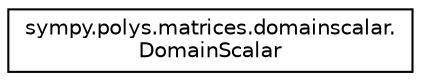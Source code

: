 digraph "Graphical Class Hierarchy"
{
 // LATEX_PDF_SIZE
  edge [fontname="Helvetica",fontsize="10",labelfontname="Helvetica",labelfontsize="10"];
  node [fontname="Helvetica",fontsize="10",shape=record];
  rankdir="LR";
  Node0 [label="sympy.polys.matrices.domainscalar.\lDomainScalar",height=0.2,width=0.4,color="black", fillcolor="white", style="filled",URL="$classsympy_1_1polys_1_1matrices_1_1domainscalar_1_1DomainScalar.html",tooltip=" "];
}
